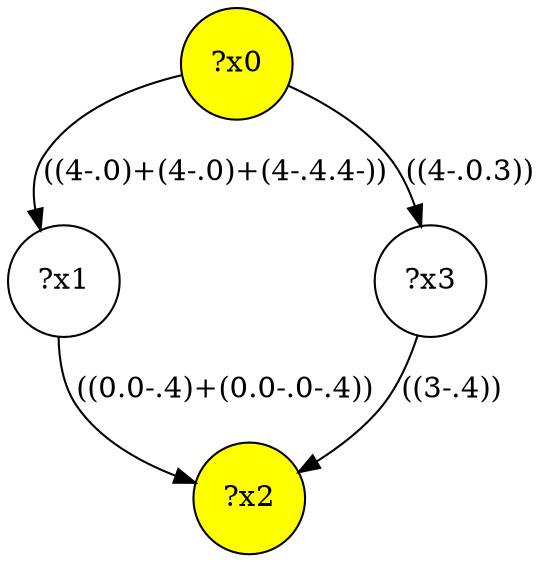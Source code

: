 digraph g {
	x0 [fillcolor="yellow", style="filled," shape=circle, label="?x0"];
	x2 [fillcolor="yellow", style="filled," shape=circle, label="?x2"];
	x1 [shape=circle, label="?x1"];
	x0 -> x1 [label="((4-.0)+(4-.0)+(4-.4.4-))"];
	x1 -> x2 [label="((0.0-.4)+(0.0-.0-.4))"];
	x3 [shape=circle, label="?x3"];
	x0 -> x3 [label="((4-.0.3))"];
	x3 -> x2 [label="((3-.4))"];
}
